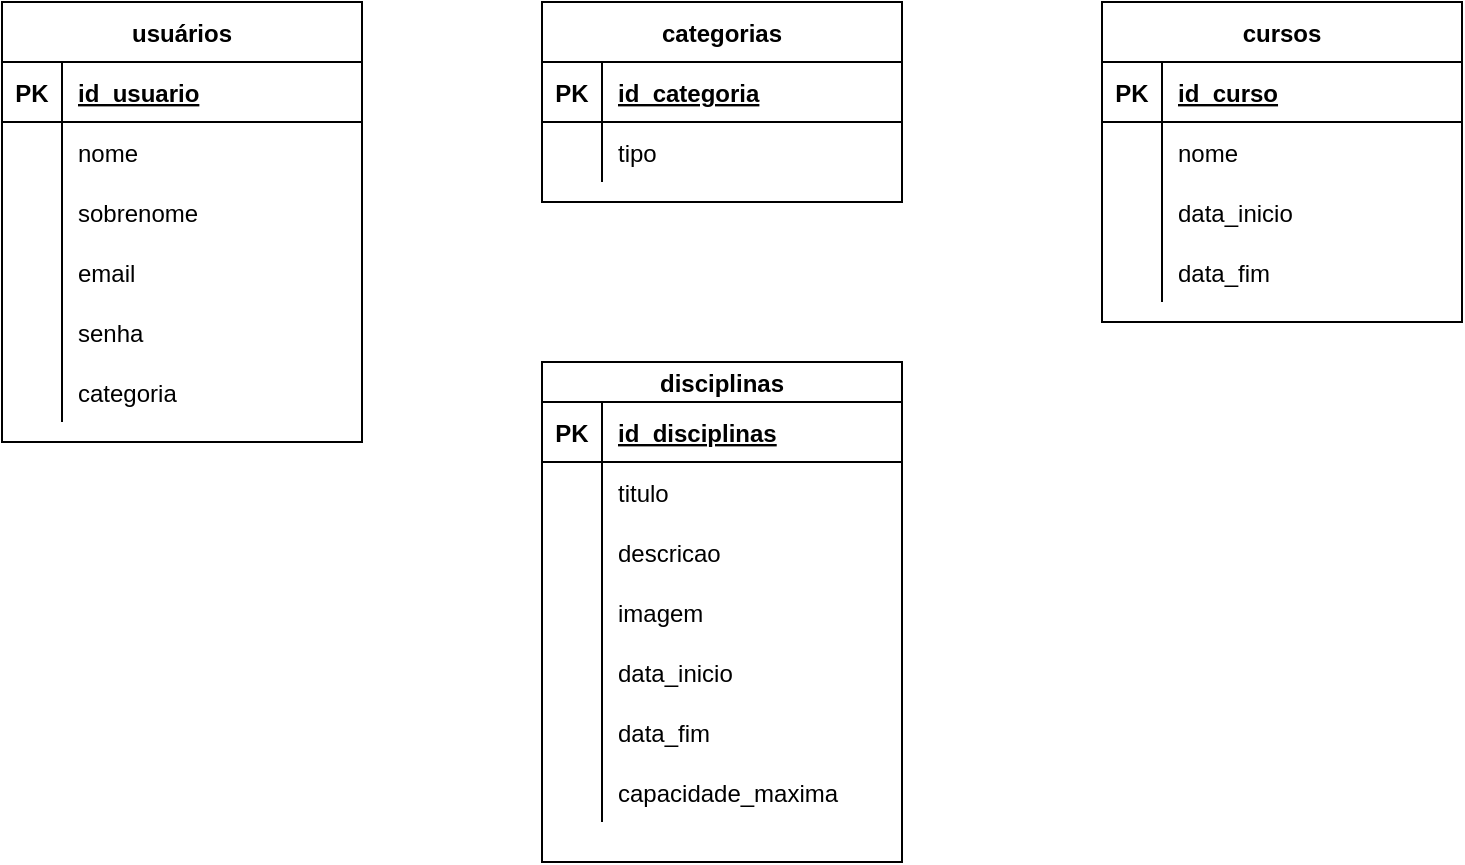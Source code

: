 <mxfile version="20.5.1" type="device"><diagram id="R2lEEEUBdFMjLlhIrx00" name="Page-1"><mxGraphModel dx="1304" dy="529" grid="1" gridSize="10" guides="1" tooltips="1" connect="1" arrows="1" fold="1" page="1" pageScale="1" pageWidth="850" pageHeight="1100" math="0" shadow="0" extFonts="Permanent Marker^https://fonts.googleapis.com/css?family=Permanent+Marker"><root><mxCell id="0"/><mxCell id="1" parent="0"/><mxCell id="XKlngKRvFr7HJ6cY-xmF-1" value="usuários" style="shape=table;startSize=30;container=1;collapsible=1;childLayout=tableLayout;fixedRows=1;rowLines=0;fontStyle=1;align=center;resizeLast=1;" vertex="1" parent="1"><mxGeometry x="50" y="40" width="180" height="220" as="geometry"/></mxCell><mxCell id="XKlngKRvFr7HJ6cY-xmF-2" value="" style="shape=tableRow;horizontal=0;startSize=0;swimlaneHead=0;swimlaneBody=0;fillColor=none;collapsible=0;dropTarget=0;points=[[0,0.5],[1,0.5]];portConstraint=eastwest;top=0;left=0;right=0;bottom=1;" vertex="1" parent="XKlngKRvFr7HJ6cY-xmF-1"><mxGeometry y="30" width="180" height="30" as="geometry"/></mxCell><mxCell id="XKlngKRvFr7HJ6cY-xmF-3" value="PK" style="shape=partialRectangle;connectable=0;fillColor=none;top=0;left=0;bottom=0;right=0;fontStyle=1;overflow=hidden;" vertex="1" parent="XKlngKRvFr7HJ6cY-xmF-2"><mxGeometry width="30" height="30" as="geometry"><mxRectangle width="30" height="30" as="alternateBounds"/></mxGeometry></mxCell><mxCell id="XKlngKRvFr7HJ6cY-xmF-4" value="id_usuario" style="shape=partialRectangle;connectable=0;fillColor=none;top=0;left=0;bottom=0;right=0;align=left;spacingLeft=6;fontStyle=5;overflow=hidden;" vertex="1" parent="XKlngKRvFr7HJ6cY-xmF-2"><mxGeometry x="30" width="150" height="30" as="geometry"><mxRectangle width="150" height="30" as="alternateBounds"/></mxGeometry></mxCell><mxCell id="XKlngKRvFr7HJ6cY-xmF-5" value="" style="shape=tableRow;horizontal=0;startSize=0;swimlaneHead=0;swimlaneBody=0;fillColor=none;collapsible=0;dropTarget=0;points=[[0,0.5],[1,0.5]];portConstraint=eastwest;top=0;left=0;right=0;bottom=0;" vertex="1" parent="XKlngKRvFr7HJ6cY-xmF-1"><mxGeometry y="60" width="180" height="30" as="geometry"/></mxCell><mxCell id="XKlngKRvFr7HJ6cY-xmF-6" value="" style="shape=partialRectangle;connectable=0;fillColor=none;top=0;left=0;bottom=0;right=0;editable=1;overflow=hidden;" vertex="1" parent="XKlngKRvFr7HJ6cY-xmF-5"><mxGeometry width="30" height="30" as="geometry"><mxRectangle width="30" height="30" as="alternateBounds"/></mxGeometry></mxCell><mxCell id="XKlngKRvFr7HJ6cY-xmF-7" value="nome    " style="shape=partialRectangle;connectable=0;fillColor=none;top=0;left=0;bottom=0;right=0;align=left;spacingLeft=6;overflow=hidden;" vertex="1" parent="XKlngKRvFr7HJ6cY-xmF-5"><mxGeometry x="30" width="150" height="30" as="geometry"><mxRectangle width="150" height="30" as="alternateBounds"/></mxGeometry></mxCell><mxCell id="XKlngKRvFr7HJ6cY-xmF-8" value="" style="shape=tableRow;horizontal=0;startSize=0;swimlaneHead=0;swimlaneBody=0;fillColor=none;collapsible=0;dropTarget=0;points=[[0,0.5],[1,0.5]];portConstraint=eastwest;top=0;left=0;right=0;bottom=0;" vertex="1" parent="XKlngKRvFr7HJ6cY-xmF-1"><mxGeometry y="90" width="180" height="30" as="geometry"/></mxCell><mxCell id="XKlngKRvFr7HJ6cY-xmF-9" value="" style="shape=partialRectangle;connectable=0;fillColor=none;top=0;left=0;bottom=0;right=0;editable=1;overflow=hidden;" vertex="1" parent="XKlngKRvFr7HJ6cY-xmF-8"><mxGeometry width="30" height="30" as="geometry"><mxRectangle width="30" height="30" as="alternateBounds"/></mxGeometry></mxCell><mxCell id="XKlngKRvFr7HJ6cY-xmF-10" value="sobrenome" style="shape=partialRectangle;connectable=0;fillColor=none;top=0;left=0;bottom=0;right=0;align=left;spacingLeft=6;overflow=hidden;" vertex="1" parent="XKlngKRvFr7HJ6cY-xmF-8"><mxGeometry x="30" width="150" height="30" as="geometry"><mxRectangle width="150" height="30" as="alternateBounds"/></mxGeometry></mxCell><mxCell id="XKlngKRvFr7HJ6cY-xmF-11" value="" style="shape=tableRow;horizontal=0;startSize=0;swimlaneHead=0;swimlaneBody=0;fillColor=none;collapsible=0;dropTarget=0;points=[[0,0.5],[1,0.5]];portConstraint=eastwest;top=0;left=0;right=0;bottom=0;" vertex="1" parent="XKlngKRvFr7HJ6cY-xmF-1"><mxGeometry y="120" width="180" height="30" as="geometry"/></mxCell><mxCell id="XKlngKRvFr7HJ6cY-xmF-12" value="" style="shape=partialRectangle;connectable=0;fillColor=none;top=0;left=0;bottom=0;right=0;editable=1;overflow=hidden;" vertex="1" parent="XKlngKRvFr7HJ6cY-xmF-11"><mxGeometry width="30" height="30" as="geometry"><mxRectangle width="30" height="30" as="alternateBounds"/></mxGeometry></mxCell><mxCell id="XKlngKRvFr7HJ6cY-xmF-13" value="email" style="shape=partialRectangle;connectable=0;fillColor=none;top=0;left=0;bottom=0;right=0;align=left;spacingLeft=6;overflow=hidden;" vertex="1" parent="XKlngKRvFr7HJ6cY-xmF-11"><mxGeometry x="30" width="150" height="30" as="geometry"><mxRectangle width="150" height="30" as="alternateBounds"/></mxGeometry></mxCell><mxCell id="XKlngKRvFr7HJ6cY-xmF-14" value="" style="shape=tableRow;horizontal=0;startSize=0;swimlaneHead=0;swimlaneBody=0;fillColor=none;collapsible=0;dropTarget=0;points=[[0,0.5],[1,0.5]];portConstraint=eastwest;top=0;left=0;right=0;bottom=0;" vertex="1" parent="XKlngKRvFr7HJ6cY-xmF-1"><mxGeometry y="150" width="180" height="30" as="geometry"/></mxCell><mxCell id="XKlngKRvFr7HJ6cY-xmF-15" value="" style="shape=partialRectangle;connectable=0;fillColor=none;top=0;left=0;bottom=0;right=0;editable=1;overflow=hidden;" vertex="1" parent="XKlngKRvFr7HJ6cY-xmF-14"><mxGeometry width="30" height="30" as="geometry"><mxRectangle width="30" height="30" as="alternateBounds"/></mxGeometry></mxCell><mxCell id="XKlngKRvFr7HJ6cY-xmF-16" value="senha" style="shape=partialRectangle;connectable=0;fillColor=none;top=0;left=0;bottom=0;right=0;align=left;spacingLeft=6;overflow=hidden;" vertex="1" parent="XKlngKRvFr7HJ6cY-xmF-14"><mxGeometry x="30" width="150" height="30" as="geometry"><mxRectangle width="150" height="30" as="alternateBounds"/></mxGeometry></mxCell><mxCell id="XKlngKRvFr7HJ6cY-xmF-17" value="" style="shape=tableRow;horizontal=0;startSize=0;swimlaneHead=0;swimlaneBody=0;fillColor=none;collapsible=0;dropTarget=0;points=[[0,0.5],[1,0.5]];portConstraint=eastwest;top=0;left=0;right=0;bottom=0;" vertex="1" parent="XKlngKRvFr7HJ6cY-xmF-1"><mxGeometry y="180" width="180" height="30" as="geometry"/></mxCell><mxCell id="XKlngKRvFr7HJ6cY-xmF-18" value="" style="shape=partialRectangle;connectable=0;fillColor=none;top=0;left=0;bottom=0;right=0;editable=1;overflow=hidden;" vertex="1" parent="XKlngKRvFr7HJ6cY-xmF-17"><mxGeometry width="30" height="30" as="geometry"><mxRectangle width="30" height="30" as="alternateBounds"/></mxGeometry></mxCell><mxCell id="XKlngKRvFr7HJ6cY-xmF-19" value="categoria" style="shape=partialRectangle;connectable=0;fillColor=none;top=0;left=0;bottom=0;right=0;align=left;spacingLeft=6;overflow=hidden;" vertex="1" parent="XKlngKRvFr7HJ6cY-xmF-17"><mxGeometry x="30" width="150" height="30" as="geometry"><mxRectangle width="150" height="30" as="alternateBounds"/></mxGeometry></mxCell><mxCell id="XKlngKRvFr7HJ6cY-xmF-20" value="categorias" style="shape=table;startSize=30;container=1;collapsible=1;childLayout=tableLayout;fixedRows=1;rowLines=0;fontStyle=1;align=center;resizeLast=1;" vertex="1" parent="1"><mxGeometry x="320" y="40" width="180" height="100" as="geometry"/></mxCell><mxCell id="XKlngKRvFr7HJ6cY-xmF-21" value="" style="shape=tableRow;horizontal=0;startSize=0;swimlaneHead=0;swimlaneBody=0;fillColor=none;collapsible=0;dropTarget=0;points=[[0,0.5],[1,0.5]];portConstraint=eastwest;top=0;left=0;right=0;bottom=1;" vertex="1" parent="XKlngKRvFr7HJ6cY-xmF-20"><mxGeometry y="30" width="180" height="30" as="geometry"/></mxCell><mxCell id="XKlngKRvFr7HJ6cY-xmF-22" value="PK" style="shape=partialRectangle;connectable=0;fillColor=none;top=0;left=0;bottom=0;right=0;fontStyle=1;overflow=hidden;" vertex="1" parent="XKlngKRvFr7HJ6cY-xmF-21"><mxGeometry width="30" height="30" as="geometry"><mxRectangle width="30" height="30" as="alternateBounds"/></mxGeometry></mxCell><mxCell id="XKlngKRvFr7HJ6cY-xmF-23" value="id_categoria" style="shape=partialRectangle;connectable=0;fillColor=none;top=0;left=0;bottom=0;right=0;align=left;spacingLeft=6;fontStyle=5;overflow=hidden;" vertex="1" parent="XKlngKRvFr7HJ6cY-xmF-21"><mxGeometry x="30" width="150" height="30" as="geometry"><mxRectangle width="150" height="30" as="alternateBounds"/></mxGeometry></mxCell><mxCell id="XKlngKRvFr7HJ6cY-xmF-24" value="" style="shape=tableRow;horizontal=0;startSize=0;swimlaneHead=0;swimlaneBody=0;fillColor=none;collapsible=0;dropTarget=0;points=[[0,0.5],[1,0.5]];portConstraint=eastwest;top=0;left=0;right=0;bottom=0;" vertex="1" parent="XKlngKRvFr7HJ6cY-xmF-20"><mxGeometry y="60" width="180" height="30" as="geometry"/></mxCell><mxCell id="XKlngKRvFr7HJ6cY-xmF-25" value="" style="shape=partialRectangle;connectable=0;fillColor=none;top=0;left=0;bottom=0;right=0;editable=1;overflow=hidden;" vertex="1" parent="XKlngKRvFr7HJ6cY-xmF-24"><mxGeometry width="30" height="30" as="geometry"><mxRectangle width="30" height="30" as="alternateBounds"/></mxGeometry></mxCell><mxCell id="XKlngKRvFr7HJ6cY-xmF-26" value="tipo" style="shape=partialRectangle;connectable=0;fillColor=none;top=0;left=0;bottom=0;right=0;align=left;spacingLeft=6;overflow=hidden;" vertex="1" parent="XKlngKRvFr7HJ6cY-xmF-24"><mxGeometry x="30" width="150" height="30" as="geometry"><mxRectangle width="150" height="30" as="alternateBounds"/></mxGeometry></mxCell><mxCell id="XKlngKRvFr7HJ6cY-xmF-33" value="cursos" style="shape=table;startSize=30;container=1;collapsible=1;childLayout=tableLayout;fixedRows=1;rowLines=0;fontStyle=1;align=center;resizeLast=1;" vertex="1" parent="1"><mxGeometry x="600" y="40" width="180" height="160" as="geometry"/></mxCell><mxCell id="XKlngKRvFr7HJ6cY-xmF-34" value="" style="shape=tableRow;horizontal=0;startSize=0;swimlaneHead=0;swimlaneBody=0;fillColor=none;collapsible=0;dropTarget=0;points=[[0,0.5],[1,0.5]];portConstraint=eastwest;top=0;left=0;right=0;bottom=1;" vertex="1" parent="XKlngKRvFr7HJ6cY-xmF-33"><mxGeometry y="30" width="180" height="30" as="geometry"/></mxCell><mxCell id="XKlngKRvFr7HJ6cY-xmF-35" value="PK" style="shape=partialRectangle;connectable=0;fillColor=none;top=0;left=0;bottom=0;right=0;fontStyle=1;overflow=hidden;" vertex="1" parent="XKlngKRvFr7HJ6cY-xmF-34"><mxGeometry width="30" height="30" as="geometry"><mxRectangle width="30" height="30" as="alternateBounds"/></mxGeometry></mxCell><mxCell id="XKlngKRvFr7HJ6cY-xmF-36" value="id_curso" style="shape=partialRectangle;connectable=0;fillColor=none;top=0;left=0;bottom=0;right=0;align=left;spacingLeft=6;fontStyle=5;overflow=hidden;" vertex="1" parent="XKlngKRvFr7HJ6cY-xmF-34"><mxGeometry x="30" width="150" height="30" as="geometry"><mxRectangle width="150" height="30" as="alternateBounds"/></mxGeometry></mxCell><mxCell id="XKlngKRvFr7HJ6cY-xmF-37" value="" style="shape=tableRow;horizontal=0;startSize=0;swimlaneHead=0;swimlaneBody=0;fillColor=none;collapsible=0;dropTarget=0;points=[[0,0.5],[1,0.5]];portConstraint=eastwest;top=0;left=0;right=0;bottom=0;" vertex="1" parent="XKlngKRvFr7HJ6cY-xmF-33"><mxGeometry y="60" width="180" height="30" as="geometry"/></mxCell><mxCell id="XKlngKRvFr7HJ6cY-xmF-38" value="" style="shape=partialRectangle;connectable=0;fillColor=none;top=0;left=0;bottom=0;right=0;editable=1;overflow=hidden;" vertex="1" parent="XKlngKRvFr7HJ6cY-xmF-37"><mxGeometry width="30" height="30" as="geometry"><mxRectangle width="30" height="30" as="alternateBounds"/></mxGeometry></mxCell><mxCell id="XKlngKRvFr7HJ6cY-xmF-39" value="nome    " style="shape=partialRectangle;connectable=0;fillColor=none;top=0;left=0;bottom=0;right=0;align=left;spacingLeft=6;overflow=hidden;" vertex="1" parent="XKlngKRvFr7HJ6cY-xmF-37"><mxGeometry x="30" width="150" height="30" as="geometry"><mxRectangle width="150" height="30" as="alternateBounds"/></mxGeometry></mxCell><mxCell id="XKlngKRvFr7HJ6cY-xmF-40" value="" style="shape=tableRow;horizontal=0;startSize=0;swimlaneHead=0;swimlaneBody=0;fillColor=none;collapsible=0;dropTarget=0;points=[[0,0.5],[1,0.5]];portConstraint=eastwest;top=0;left=0;right=0;bottom=0;" vertex="1" parent="XKlngKRvFr7HJ6cY-xmF-33"><mxGeometry y="90" width="180" height="30" as="geometry"/></mxCell><mxCell id="XKlngKRvFr7HJ6cY-xmF-41" value="" style="shape=partialRectangle;connectable=0;fillColor=none;top=0;left=0;bottom=0;right=0;editable=1;overflow=hidden;" vertex="1" parent="XKlngKRvFr7HJ6cY-xmF-40"><mxGeometry width="30" height="30" as="geometry"><mxRectangle width="30" height="30" as="alternateBounds"/></mxGeometry></mxCell><mxCell id="XKlngKRvFr7HJ6cY-xmF-42" value="data_inicio" style="shape=partialRectangle;connectable=0;fillColor=none;top=0;left=0;bottom=0;right=0;align=left;spacingLeft=6;overflow=hidden;" vertex="1" parent="XKlngKRvFr7HJ6cY-xmF-40"><mxGeometry x="30" width="150" height="30" as="geometry"><mxRectangle width="150" height="30" as="alternateBounds"/></mxGeometry></mxCell><mxCell id="XKlngKRvFr7HJ6cY-xmF-43" value="" style="shape=tableRow;horizontal=0;startSize=0;swimlaneHead=0;swimlaneBody=0;fillColor=none;collapsible=0;dropTarget=0;points=[[0,0.5],[1,0.5]];portConstraint=eastwest;top=0;left=0;right=0;bottom=0;" vertex="1" parent="XKlngKRvFr7HJ6cY-xmF-33"><mxGeometry y="120" width="180" height="30" as="geometry"/></mxCell><mxCell id="XKlngKRvFr7HJ6cY-xmF-44" value="" style="shape=partialRectangle;connectable=0;fillColor=none;top=0;left=0;bottom=0;right=0;editable=1;overflow=hidden;" vertex="1" parent="XKlngKRvFr7HJ6cY-xmF-43"><mxGeometry width="30" height="30" as="geometry"><mxRectangle width="30" height="30" as="alternateBounds"/></mxGeometry></mxCell><mxCell id="XKlngKRvFr7HJ6cY-xmF-45" value="data_fim" style="shape=partialRectangle;connectable=0;fillColor=none;top=0;left=0;bottom=0;right=0;align=left;spacingLeft=6;overflow=hidden;" vertex="1" parent="XKlngKRvFr7HJ6cY-xmF-43"><mxGeometry x="30" width="150" height="30" as="geometry"><mxRectangle width="150" height="30" as="alternateBounds"/></mxGeometry></mxCell><mxCell id="XKlngKRvFr7HJ6cY-xmF-46" value="disciplinas" style="shape=table;startSize=20;container=1;collapsible=1;childLayout=tableLayout;fixedRows=1;rowLines=0;fontStyle=1;align=center;resizeLast=1;" vertex="1" parent="1"><mxGeometry x="320" y="220" width="180" height="250" as="geometry"/></mxCell><mxCell id="XKlngKRvFr7HJ6cY-xmF-47" value="" style="shape=tableRow;horizontal=0;startSize=0;swimlaneHead=0;swimlaneBody=0;fillColor=none;collapsible=0;dropTarget=0;points=[[0,0.5],[1,0.5]];portConstraint=eastwest;top=0;left=0;right=0;bottom=1;" vertex="1" parent="XKlngKRvFr7HJ6cY-xmF-46"><mxGeometry y="20" width="180" height="30" as="geometry"/></mxCell><mxCell id="XKlngKRvFr7HJ6cY-xmF-48" value="PK" style="shape=partialRectangle;connectable=0;fillColor=none;top=0;left=0;bottom=0;right=0;fontStyle=1;overflow=hidden;" vertex="1" parent="XKlngKRvFr7HJ6cY-xmF-47"><mxGeometry width="30" height="30" as="geometry"><mxRectangle width="30" height="30" as="alternateBounds"/></mxGeometry></mxCell><mxCell id="XKlngKRvFr7HJ6cY-xmF-49" value="id_disciplinas" style="shape=partialRectangle;connectable=0;fillColor=none;top=0;left=0;bottom=0;right=0;align=left;spacingLeft=6;fontStyle=5;overflow=hidden;" vertex="1" parent="XKlngKRvFr7HJ6cY-xmF-47"><mxGeometry x="30" width="150" height="30" as="geometry"><mxRectangle width="150" height="30" as="alternateBounds"/></mxGeometry></mxCell><mxCell id="XKlngKRvFr7HJ6cY-xmF-50" value="" style="shape=tableRow;horizontal=0;startSize=0;swimlaneHead=0;swimlaneBody=0;fillColor=none;collapsible=0;dropTarget=0;points=[[0,0.5],[1,0.5]];portConstraint=eastwest;top=0;left=0;right=0;bottom=0;" vertex="1" parent="XKlngKRvFr7HJ6cY-xmF-46"><mxGeometry y="50" width="180" height="30" as="geometry"/></mxCell><mxCell id="XKlngKRvFr7HJ6cY-xmF-51" value="" style="shape=partialRectangle;connectable=0;fillColor=none;top=0;left=0;bottom=0;right=0;editable=1;overflow=hidden;" vertex="1" parent="XKlngKRvFr7HJ6cY-xmF-50"><mxGeometry width="30" height="30" as="geometry"><mxRectangle width="30" height="30" as="alternateBounds"/></mxGeometry></mxCell><mxCell id="XKlngKRvFr7HJ6cY-xmF-52" value="titulo" style="shape=partialRectangle;connectable=0;fillColor=none;top=0;left=0;bottom=0;right=0;align=left;spacingLeft=6;overflow=hidden;" vertex="1" parent="XKlngKRvFr7HJ6cY-xmF-50"><mxGeometry x="30" width="150" height="30" as="geometry"><mxRectangle width="150" height="30" as="alternateBounds"/></mxGeometry></mxCell><mxCell id="XKlngKRvFr7HJ6cY-xmF-53" value="" style="shape=tableRow;horizontal=0;startSize=0;swimlaneHead=0;swimlaneBody=0;fillColor=none;collapsible=0;dropTarget=0;points=[[0,0.5],[1,0.5]];portConstraint=eastwest;top=0;left=0;right=0;bottom=0;" vertex="1" parent="XKlngKRvFr7HJ6cY-xmF-46"><mxGeometry y="80" width="180" height="30" as="geometry"/></mxCell><mxCell id="XKlngKRvFr7HJ6cY-xmF-54" value="" style="shape=partialRectangle;connectable=0;fillColor=none;top=0;left=0;bottom=0;right=0;editable=1;overflow=hidden;" vertex="1" parent="XKlngKRvFr7HJ6cY-xmF-53"><mxGeometry width="30" height="30" as="geometry"><mxRectangle width="30" height="30" as="alternateBounds"/></mxGeometry></mxCell><mxCell id="XKlngKRvFr7HJ6cY-xmF-55" value="descricao" style="shape=partialRectangle;connectable=0;fillColor=none;top=0;left=0;bottom=0;right=0;align=left;spacingLeft=6;overflow=hidden;" vertex="1" parent="XKlngKRvFr7HJ6cY-xmF-53"><mxGeometry x="30" width="150" height="30" as="geometry"><mxRectangle width="150" height="30" as="alternateBounds"/></mxGeometry></mxCell><mxCell id="XKlngKRvFr7HJ6cY-xmF-56" value="" style="shape=tableRow;horizontal=0;startSize=0;swimlaneHead=0;swimlaneBody=0;fillColor=none;collapsible=0;dropTarget=0;points=[[0,0.5],[1,0.5]];portConstraint=eastwest;top=0;left=0;right=0;bottom=0;" vertex="1" parent="XKlngKRvFr7HJ6cY-xmF-46"><mxGeometry y="110" width="180" height="30" as="geometry"/></mxCell><mxCell id="XKlngKRvFr7HJ6cY-xmF-57" value="" style="shape=partialRectangle;connectable=0;fillColor=none;top=0;left=0;bottom=0;right=0;editable=1;overflow=hidden;" vertex="1" parent="XKlngKRvFr7HJ6cY-xmF-56"><mxGeometry width="30" height="30" as="geometry"><mxRectangle width="30" height="30" as="alternateBounds"/></mxGeometry></mxCell><mxCell id="XKlngKRvFr7HJ6cY-xmF-58" value="imagem" style="shape=partialRectangle;connectable=0;fillColor=none;top=0;left=0;bottom=0;right=0;align=left;spacingLeft=6;overflow=hidden;" vertex="1" parent="XKlngKRvFr7HJ6cY-xmF-56"><mxGeometry x="30" width="150" height="30" as="geometry"><mxRectangle width="150" height="30" as="alternateBounds"/></mxGeometry></mxCell><mxCell id="XKlngKRvFr7HJ6cY-xmF-59" value="" style="shape=tableRow;horizontal=0;startSize=0;swimlaneHead=0;swimlaneBody=0;fillColor=none;collapsible=0;dropTarget=0;points=[[0,0.5],[1,0.5]];portConstraint=eastwest;top=0;left=0;right=0;bottom=0;" vertex="1" parent="XKlngKRvFr7HJ6cY-xmF-46"><mxGeometry y="140" width="180" height="30" as="geometry"/></mxCell><mxCell id="XKlngKRvFr7HJ6cY-xmF-60" value="" style="shape=partialRectangle;connectable=0;fillColor=none;top=0;left=0;bottom=0;right=0;editable=1;overflow=hidden;" vertex="1" parent="XKlngKRvFr7HJ6cY-xmF-59"><mxGeometry width="30" height="30" as="geometry"><mxRectangle width="30" height="30" as="alternateBounds"/></mxGeometry></mxCell><mxCell id="XKlngKRvFr7HJ6cY-xmF-61" value="data_inicio" style="shape=partialRectangle;connectable=0;fillColor=none;top=0;left=0;bottom=0;right=0;align=left;spacingLeft=6;overflow=hidden;" vertex="1" parent="XKlngKRvFr7HJ6cY-xmF-59"><mxGeometry x="30" width="150" height="30" as="geometry"><mxRectangle width="150" height="30" as="alternateBounds"/></mxGeometry></mxCell><mxCell id="XKlngKRvFr7HJ6cY-xmF-70" value="" style="shape=tableRow;horizontal=0;startSize=0;swimlaneHead=0;swimlaneBody=0;fillColor=none;collapsible=0;dropTarget=0;points=[[0,0.5],[1,0.5]];portConstraint=eastwest;top=0;left=0;right=0;bottom=0;" vertex="1" parent="XKlngKRvFr7HJ6cY-xmF-46"><mxGeometry y="170" width="180" height="30" as="geometry"/></mxCell><mxCell id="XKlngKRvFr7HJ6cY-xmF-71" value="" style="shape=partialRectangle;connectable=0;fillColor=none;top=0;left=0;bottom=0;right=0;editable=1;overflow=hidden;" vertex="1" parent="XKlngKRvFr7HJ6cY-xmF-70"><mxGeometry width="30" height="30" as="geometry"><mxRectangle width="30" height="30" as="alternateBounds"/></mxGeometry></mxCell><mxCell id="XKlngKRvFr7HJ6cY-xmF-72" value="data_fim" style="shape=partialRectangle;connectable=0;fillColor=none;top=0;left=0;bottom=0;right=0;align=left;spacingLeft=6;overflow=hidden;" vertex="1" parent="XKlngKRvFr7HJ6cY-xmF-70"><mxGeometry x="30" width="150" height="30" as="geometry"><mxRectangle width="150" height="30" as="alternateBounds"/></mxGeometry></mxCell><mxCell id="XKlngKRvFr7HJ6cY-xmF-73" value="" style="shape=tableRow;horizontal=0;startSize=0;swimlaneHead=0;swimlaneBody=0;fillColor=none;collapsible=0;dropTarget=0;points=[[0,0.5],[1,0.5]];portConstraint=eastwest;top=0;left=0;right=0;bottom=0;" vertex="1" parent="XKlngKRvFr7HJ6cY-xmF-46"><mxGeometry y="200" width="180" height="30" as="geometry"/></mxCell><mxCell id="XKlngKRvFr7HJ6cY-xmF-74" value="" style="shape=partialRectangle;connectable=0;fillColor=none;top=0;left=0;bottom=0;right=0;editable=1;overflow=hidden;" vertex="1" parent="XKlngKRvFr7HJ6cY-xmF-73"><mxGeometry width="30" height="30" as="geometry"><mxRectangle width="30" height="30" as="alternateBounds"/></mxGeometry></mxCell><mxCell id="XKlngKRvFr7HJ6cY-xmF-75" value="capacidade_maxima" style="shape=partialRectangle;connectable=0;fillColor=none;top=0;left=0;bottom=0;right=0;align=left;spacingLeft=6;overflow=hidden;" vertex="1" parent="XKlngKRvFr7HJ6cY-xmF-73"><mxGeometry x="30" width="150" height="30" as="geometry"><mxRectangle width="150" height="30" as="alternateBounds"/></mxGeometry></mxCell></root></mxGraphModel></diagram></mxfile>